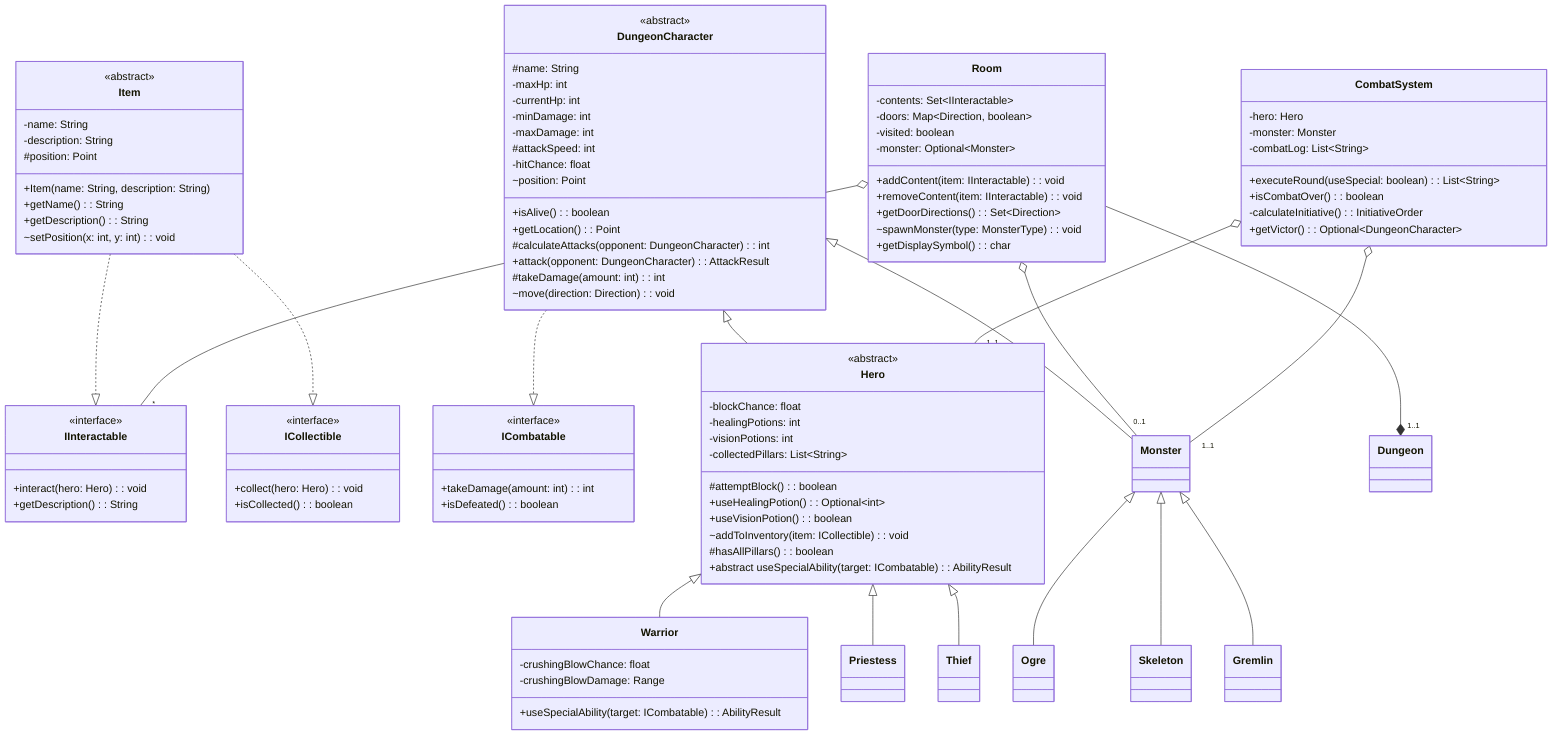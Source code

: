 classDiagram
    %% Interfaces
    class IInteractable {
        <<interface>>
        +interact(hero: Hero): void
        +getDescription(): String
    }

    class ICollectible {
        <<interface>>
        +collect(hero: Hero): void
        +isCollected(): boolean
    }

    class ICombatable {
        <<interface>>
        +takeDamage(amount: int): int
        +isDefeated(): boolean
    }

    %% Abstract Base Classes
    class Item {
        <<abstract>>
        -name: String
        -description: String
        #position: Point
        +Item(name: String, description: String)
        +getName(): String
        +getDescription(): String
        ~setPosition(x: int, y: int): void
    }
    
    class DungeonCharacter {
        <<abstract>>
        #name: String
        -maxHp: int
        -currentHp: int
        -minDamage: int
        -maxDamage: int
        #attackSpeed: int
        -hitChance: float
        ~position: Point
        +isAlive(): boolean
        +getLocation(): Point
        #calculateAttacks(opponent: DungeonCharacter): int
        +attack(opponent: DungeonCharacter): AttackResult
        #takeDamage(amount: int): int
        ~move(direction: Direction): void
    }

    class Hero {
        <<abstract>>
        -blockChance: float
        -healingPotions: int
        -visionPotions: int
        -collectedPillars: List~String~
        #attemptBlock(): boolean
        +useHealingPotion(): Optional~int~
        +useVisionPotion(): boolean
        ~addToInventory(item: ICollectible): void
        #hasAllPillars(): boolean
        +abstract useSpecialAbility(target: ICombatable): AbilityResult
    }

    %% Concrete Classes
    class Warrior {
        -crushingBlowChance: float
        -crushingBlowDamage: Range
        +useSpecialAbility(target: ICombatable): AbilityResult
    }

    class Room {
        -contents: Set~IInteractable~
        -doors: Map~Direction, boolean~
        -visited: boolean
        -monster: Optional~Monster~
        +addContent(item: IInteractable): void
        +removeContent(item: IInteractable): void
        +getDoorDirections(): Set~Direction~
        ~spawnMonster(type: MonsterType): void
        +getDisplaySymbol(): char
    }

    class CombatSystem {
        -hero: Hero
        -monster: Monster
        -combatLog: List~String~
        +executeRound(useSpecial: boolean): List~String~
        +isCombatOver(): boolean
        -calculateInitiative(): InitiativeOrder
        +getVictor(): Optional~DungeonCharacter~
    }

    %% Relationships
    DungeonCharacter <|-- Hero
    DungeonCharacter <|-- Monster
    Hero <|-- Warrior
    Hero <|-- Priestess
    Hero <|-- Thief
    Monster <|-- Ogre
    Monster <|-- Skeleton
    Monster <|-- Gremlin
    Item ..|> ICollectible
    Item ..|> IInteractable
    DungeonCharacter ..|> ICombatable
    Room --* "1..1" Dungeon
    Room o-- "0..1" Monster
    Room o-- "*" IInteractable
    CombatSystem o-- "1..1" Hero
    CombatSystem o-- "1..1" Monster